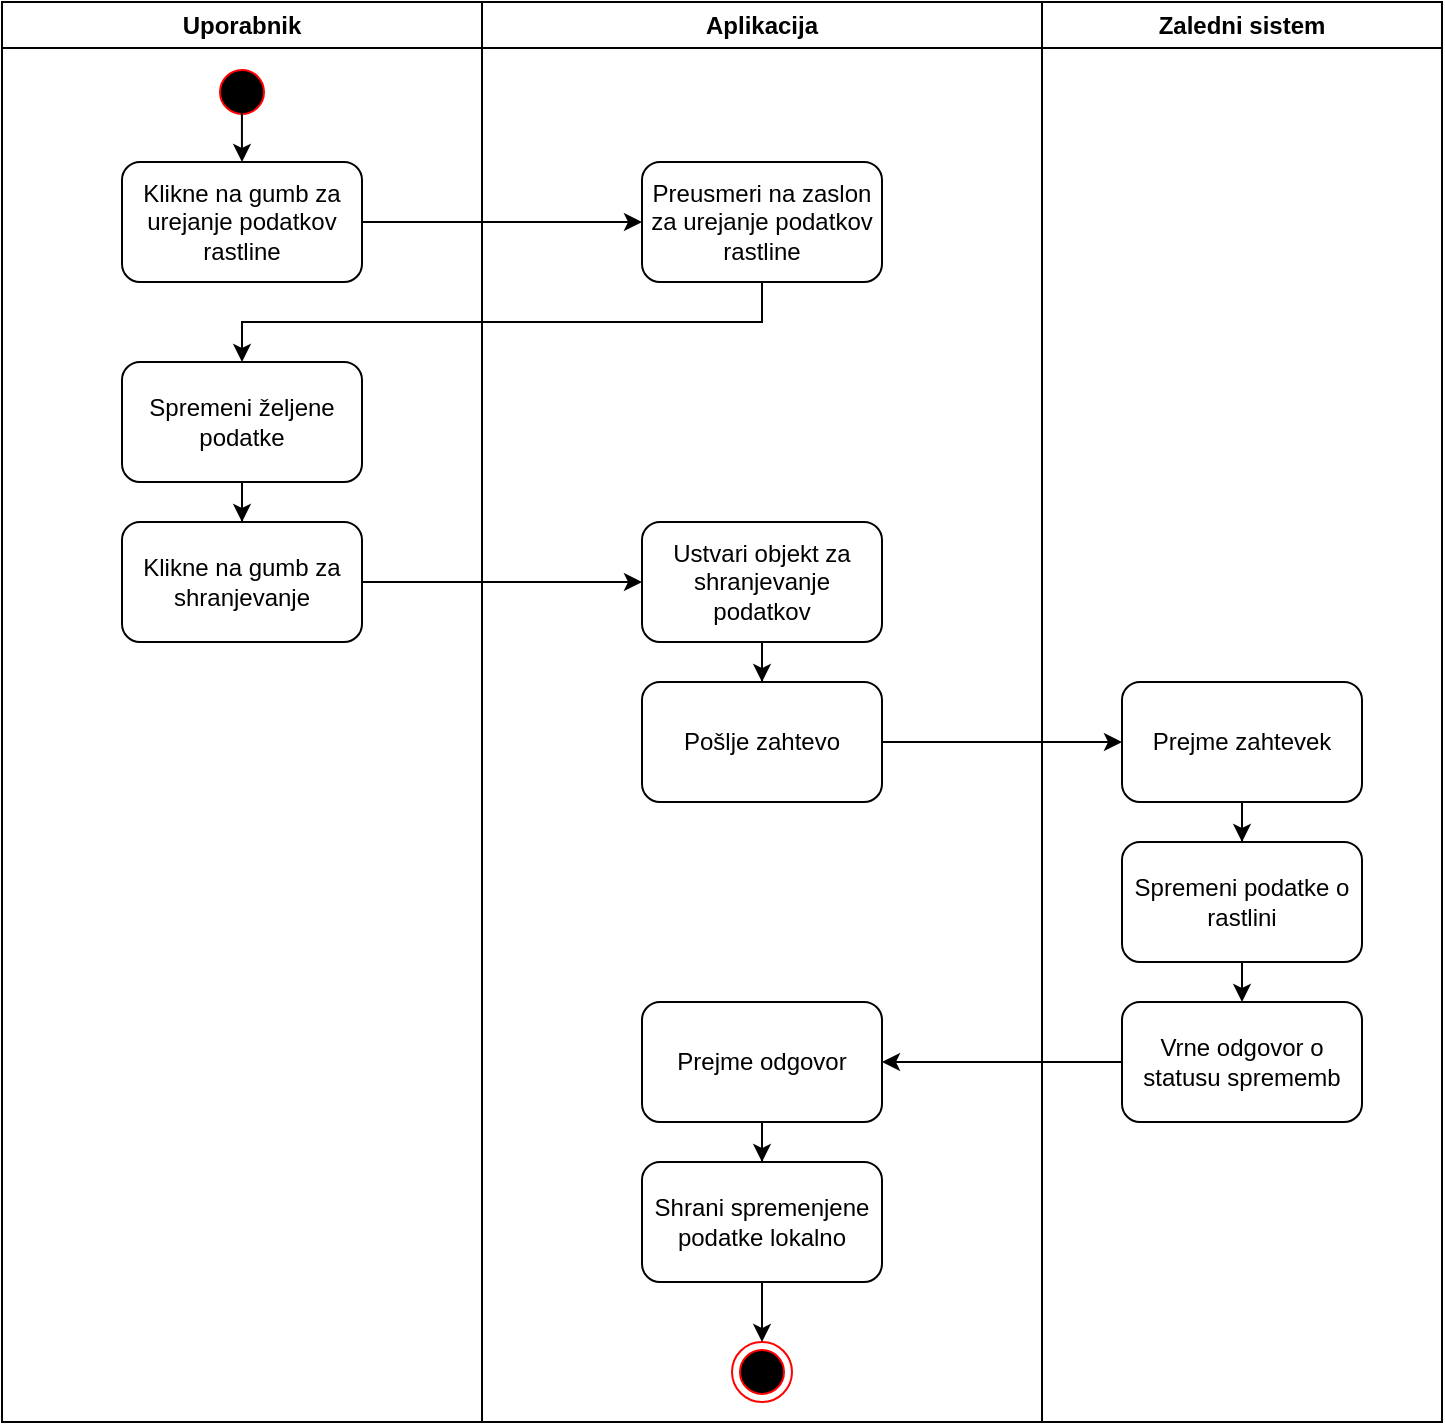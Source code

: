 <mxfile version="21.3.7" type="device">
  <diagram name="Page-1" id="7F8XoeqNzgExtDkTt63r">
    <mxGraphModel dx="2736" dy="951" grid="1" gridSize="10" guides="1" tooltips="1" connect="1" arrows="1" fold="1" page="1" pageScale="1" pageWidth="827" pageHeight="1169" math="0" shadow="0">
      <root>
        <mxCell id="0" />
        <mxCell id="1" parent="0" />
        <mxCell id="zk5iBjnvamg6UPnarVHf-1" value="Uporabnik" style="swimlane;whiteSpace=wrap;html=1;" parent="1" vertex="1">
          <mxGeometry x="-80" y="30" width="240" height="710" as="geometry" />
        </mxCell>
        <mxCell id="zk5iBjnvamg6UPnarVHf-2" value="" style="ellipse;html=1;shape=startState;fillColor=#000000;strokeColor=#ff0000;" parent="zk5iBjnvamg6UPnarVHf-1" vertex="1">
          <mxGeometry x="105" y="30" width="30" height="30" as="geometry" />
        </mxCell>
        <mxCell id="mRtVevssRMSoA0PaDLHJ-1" style="edgeStyle=orthogonalEdgeStyle;rounded=0;orthogonalLoop=1;jettySize=auto;html=1;entryX=0.5;entryY=0;entryDx=0;entryDy=0;exitX=0.499;exitY=0.846;exitDx=0;exitDy=0;exitPerimeter=0;" edge="1" parent="zk5iBjnvamg6UPnarVHf-1" source="zk5iBjnvamg6UPnarVHf-2" target="zk5iBjnvamg6UPnarVHf-4">
          <mxGeometry relative="1" as="geometry">
            <mxPoint x="140" y="70" as="targetPoint" />
            <mxPoint x="120" y="60" as="sourcePoint" />
          </mxGeometry>
        </mxCell>
        <mxCell id="zk5iBjnvamg6UPnarVHf-4" value="Klikne na gumb za urejanje podatkov rastline" style="rounded=1;whiteSpace=wrap;html=1;" parent="zk5iBjnvamg6UPnarVHf-1" vertex="1">
          <mxGeometry x="60" y="80" width="120" height="60" as="geometry" />
        </mxCell>
        <mxCell id="1_q3FnOKaiwPlgA-29bS-3" value="" style="edgeStyle=orthogonalEdgeStyle;rounded=0;orthogonalLoop=1;jettySize=auto;html=1;" parent="zk5iBjnvamg6UPnarVHf-1" source="zk5iBjnvamg6UPnarVHf-48" target="1_q3FnOKaiwPlgA-29bS-2" edge="1">
          <mxGeometry relative="1" as="geometry" />
        </mxCell>
        <mxCell id="zk5iBjnvamg6UPnarVHf-48" value="Spremeni željene podatke" style="rounded=1;whiteSpace=wrap;html=1;" parent="zk5iBjnvamg6UPnarVHf-1" vertex="1">
          <mxGeometry x="60" y="180" width="120" height="60" as="geometry" />
        </mxCell>
        <mxCell id="1_q3FnOKaiwPlgA-29bS-2" value="Klikne na gumb za shranjevanje" style="whiteSpace=wrap;html=1;rounded=1;" parent="zk5iBjnvamg6UPnarVHf-1" vertex="1">
          <mxGeometry x="60" y="260" width="120" height="60" as="geometry" />
        </mxCell>
        <mxCell id="zk5iBjnvamg6UPnarVHf-41" value="Aplikacija" style="swimlane;whiteSpace=wrap;html=1;" parent="1" vertex="1">
          <mxGeometry x="160" y="30" width="280" height="710" as="geometry" />
        </mxCell>
        <mxCell id="zk5iBjnvamg6UPnarVHf-42" value="Preusmeri na zaslon za urejanje podatkov rastline" style="rounded=1;whiteSpace=wrap;html=1;" parent="zk5iBjnvamg6UPnarVHf-41" vertex="1">
          <mxGeometry x="80" y="80" width="120" height="60" as="geometry" />
        </mxCell>
        <mxCell id="zk5iBjnvamg6UPnarVHf-46" value="" style="edgeStyle=orthogonalEdgeStyle;rounded=0;orthogonalLoop=1;jettySize=auto;html=1;" parent="zk5iBjnvamg6UPnarVHf-41" source="zk5iBjnvamg6UPnarVHf-47" target="zk5iBjnvamg6UPnarVHf-49" edge="1">
          <mxGeometry relative="1" as="geometry" />
        </mxCell>
        <mxCell id="zk5iBjnvamg6UPnarVHf-47" value="Prejme odgovor" style="whiteSpace=wrap;html=1;rounded=1;" parent="zk5iBjnvamg6UPnarVHf-41" vertex="1">
          <mxGeometry x="80" y="500" width="120" height="60" as="geometry" />
        </mxCell>
        <mxCell id="zk5iBjnvamg6UPnarVHf-49" value="Shrani spremenjene podatke lokalno" style="whiteSpace=wrap;html=1;rounded=1;" parent="zk5iBjnvamg6UPnarVHf-41" vertex="1">
          <mxGeometry x="80" y="580" width="120" height="60" as="geometry" />
        </mxCell>
        <mxCell id="1_q3FnOKaiwPlgA-29bS-6" value="" style="edgeStyle=orthogonalEdgeStyle;rounded=0;orthogonalLoop=1;jettySize=auto;html=1;" parent="zk5iBjnvamg6UPnarVHf-41" source="1_q3FnOKaiwPlgA-29bS-1" target="1_q3FnOKaiwPlgA-29bS-5" edge="1">
          <mxGeometry relative="1" as="geometry" />
        </mxCell>
        <mxCell id="1_q3FnOKaiwPlgA-29bS-1" value="Ustvari objekt za shranjevanje podatkov" style="rounded=1;whiteSpace=wrap;html=1;" parent="zk5iBjnvamg6UPnarVHf-41" vertex="1">
          <mxGeometry x="80" y="260" width="120" height="60" as="geometry" />
        </mxCell>
        <mxCell id="1_q3FnOKaiwPlgA-29bS-5" value="Pošlje zahtevo" style="rounded=1;whiteSpace=wrap;html=1;" parent="zk5iBjnvamg6UPnarVHf-41" vertex="1">
          <mxGeometry x="80" y="340" width="120" height="60" as="geometry" />
        </mxCell>
        <mxCell id="zk5iBjnvamg6UPnarVHf-24" value="" style="ellipse;html=1;shape=endState;fillColor=#000000;strokeColor=#ff0000;" parent="zk5iBjnvamg6UPnarVHf-41" vertex="1">
          <mxGeometry x="125" y="670" width="30" height="30" as="geometry" />
        </mxCell>
        <mxCell id="zk5iBjnvamg6UPnarVHf-9" style="edgeStyle=orthogonalEdgeStyle;rounded=0;orthogonalLoop=1;jettySize=auto;html=1;entryX=0.5;entryY=0;entryDx=0;entryDy=0;exitX=0.5;exitY=1;exitDx=0;exitDy=0;" parent="zk5iBjnvamg6UPnarVHf-41" source="zk5iBjnvamg6UPnarVHf-49" target="zk5iBjnvamg6UPnarVHf-24" edge="1">
          <mxGeometry relative="1" as="geometry">
            <mxPoint x="-80" y="659.93" as="targetPoint" />
            <Array as="points" />
            <mxPoint x="160" y="650" as="sourcePoint" />
          </mxGeometry>
        </mxCell>
        <mxCell id="zk5iBjnvamg6UPnarVHf-50" value="Zaledni sistem" style="swimlane;whiteSpace=wrap;html=1;startSize=23;" parent="1" vertex="1">
          <mxGeometry x="440" y="30" width="200" height="710" as="geometry" />
        </mxCell>
        <mxCell id="zk5iBjnvamg6UPnarVHf-51" value="" style="edgeStyle=orthogonalEdgeStyle;rounded=0;orthogonalLoop=1;jettySize=auto;html=1;" parent="zk5iBjnvamg6UPnarVHf-50" source="zk5iBjnvamg6UPnarVHf-52" target="zk5iBjnvamg6UPnarVHf-53" edge="1">
          <mxGeometry relative="1" as="geometry" />
        </mxCell>
        <mxCell id="zk5iBjnvamg6UPnarVHf-52" value="Prejme zahtevek" style="whiteSpace=wrap;html=1;rounded=1;" parent="zk5iBjnvamg6UPnarVHf-50" vertex="1">
          <mxGeometry x="40" y="340" width="120" height="60" as="geometry" />
        </mxCell>
        <mxCell id="zk5iBjnvamg6UPnarVHf-53" value="Spremeni podatke o rastlini" style="whiteSpace=wrap;html=1;rounded=1;" parent="zk5iBjnvamg6UPnarVHf-50" vertex="1">
          <mxGeometry x="40" y="420" width="120" height="60" as="geometry" />
        </mxCell>
        <mxCell id="zk5iBjnvamg6UPnarVHf-54" value="" style="edgeStyle=orthogonalEdgeStyle;rounded=0;orthogonalLoop=1;jettySize=auto;html=1;exitX=0.5;exitY=1;exitDx=0;exitDy=0;entryX=0.5;entryY=0;entryDx=0;entryDy=0;" parent="zk5iBjnvamg6UPnarVHf-50" source="zk5iBjnvamg6UPnarVHf-53" target="zk5iBjnvamg6UPnarVHf-55" edge="1">
          <mxGeometry relative="1" as="geometry">
            <mxPoint x="100" y="1030" as="targetPoint" />
          </mxGeometry>
        </mxCell>
        <mxCell id="zk5iBjnvamg6UPnarVHf-55" value="Vrne odgovor o statusu sprememb" style="whiteSpace=wrap;html=1;rounded=1;" parent="zk5iBjnvamg6UPnarVHf-50" vertex="1">
          <mxGeometry x="40" y="500" width="120" height="60" as="geometry" />
        </mxCell>
        <mxCell id="zk5iBjnvamg6UPnarVHf-56" value="" style="endArrow=classic;html=1;rounded=0;exitX=1;exitY=0.5;exitDx=0;exitDy=0;entryX=0;entryY=0.5;entryDx=0;entryDy=0;" parent="1" source="zk5iBjnvamg6UPnarVHf-4" target="zk5iBjnvamg6UPnarVHf-42" edge="1">
          <mxGeometry width="50" height="50" relative="1" as="geometry">
            <mxPoint x="60" y="320" as="sourcePoint" />
            <mxPoint x="110" y="270" as="targetPoint" />
          </mxGeometry>
        </mxCell>
        <mxCell id="zk5iBjnvamg6UPnarVHf-62" style="edgeStyle=orthogonalEdgeStyle;rounded=0;orthogonalLoop=1;jettySize=auto;html=1;entryX=1;entryY=0.5;entryDx=0;entryDy=0;" parent="1" source="zk5iBjnvamg6UPnarVHf-55" target="zk5iBjnvamg6UPnarVHf-47" edge="1">
          <mxGeometry relative="1" as="geometry" />
        </mxCell>
        <mxCell id="zk5iBjnvamg6UPnarVHf-44" value="" style="edgeStyle=orthogonalEdgeStyle;rounded=0;orthogonalLoop=1;jettySize=auto;html=1;exitX=0.5;exitY=1;exitDx=0;exitDy=0;" parent="1" source="zk5iBjnvamg6UPnarVHf-42" target="zk5iBjnvamg6UPnarVHf-48" edge="1">
          <mxGeometry relative="1" as="geometry">
            <mxPoint x="340" y="570" as="sourcePoint" />
          </mxGeometry>
        </mxCell>
        <mxCell id="1_q3FnOKaiwPlgA-29bS-4" style="edgeStyle=orthogonalEdgeStyle;rounded=0;orthogonalLoop=1;jettySize=auto;html=1;entryX=0;entryY=0.5;entryDx=0;entryDy=0;" parent="1" source="1_q3FnOKaiwPlgA-29bS-2" target="1_q3FnOKaiwPlgA-29bS-1" edge="1">
          <mxGeometry relative="1" as="geometry" />
        </mxCell>
        <mxCell id="1_q3FnOKaiwPlgA-29bS-7" style="edgeStyle=orthogonalEdgeStyle;rounded=0;orthogonalLoop=1;jettySize=auto;html=1;entryX=0;entryY=0.5;entryDx=0;entryDy=0;" parent="1" source="1_q3FnOKaiwPlgA-29bS-5" target="zk5iBjnvamg6UPnarVHf-52" edge="1">
          <mxGeometry relative="1" as="geometry" />
        </mxCell>
      </root>
    </mxGraphModel>
  </diagram>
</mxfile>
